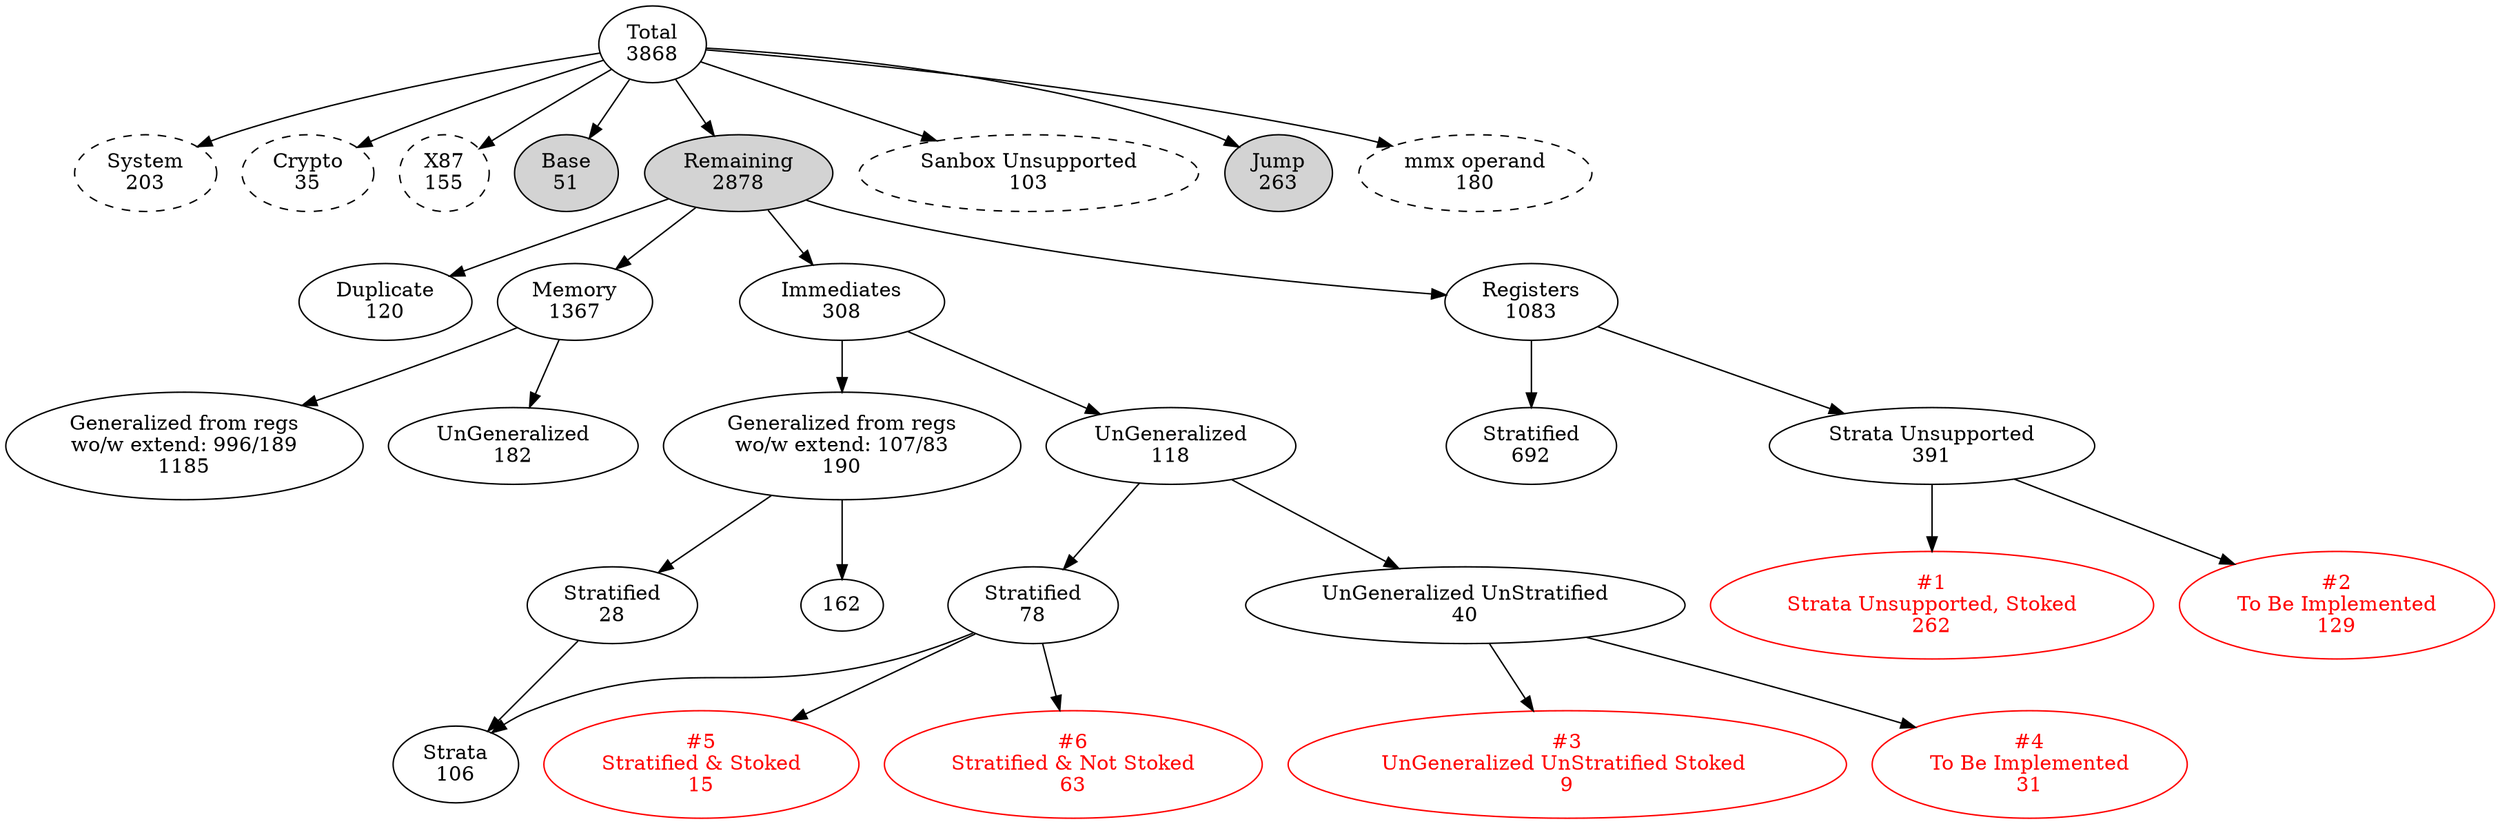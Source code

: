 // dot -Tps imm_stats.dot -o imm_stats.ps
digraph graphname {
    
      
  T [label="Total\n3868"]
    SYS         [style=dashed; label="System\n203"] 
    CRYPTO      [style=dashed; label="Crypto\n35"] 
    X87         [style=dashed; label="X87\n155"] 
    BASE        [style=filled; label="Base\n51"] 
    REM         [style=filled; label="Remaining\n2878"]
    US          [style=dashed; label="Sanbox Unsupported\n103"] 
    JMP         [style=filled; label="Jump\n263"] 
    MMX         [style=dashed; label="mmx operand\n180"] 
  
  T -> SYS  
  T -> CRYPTO  
  T -> X87  
  T -> US  
  T -> BASE  
  T -> REM
  T -> JMP  
  T -> MMX  

  {rank = same; T; }
  {rank = same; SYS; CRYPTO; X87; US; JMP; MMX;  }
  {rank = same; REM, BASE}

  /***************************************************/
  // Remaining

  DUP      [label="Duplicate\n120"] 
  MEM      [label="Memory\n1367"] 
  IMMS [label="Immediates\n308"]
  REGS [label="Registers\n1083"]

  REM -> DUP
  REM -> MEM
  REM -> IMMS
  REM -> REGS
  {rank = same; DUP; MEM; IMMS; REGS;}

  /***************************************************/
  // Registers
  REGS_STRATA [label="Stratified\n692"] 
  REGS_UNSTRATA [label="Strata Unsupported\n391"] 
  REGS_UNSTRATA_STOKED [fontcolor=red; color=red; label="#1\nStrata Unsupported, Stoked\n262"] 
  REGS_TBI [fontcolor=red; color=red; label="#2\nTo Be Implemented\n129"]

  REGS -> REGS_STRATA
  REGS -> REGS_UNSTRATA
  REGS_UNSTRATA -> REGS_UNSTRATA_STOKED
  REGS_UNSTRATA -> REGS_TBI

  {rank = same; REGS_STRATA; REGS_UNSTRATA; }
  {rank = same; REGS_UNSTRATA_STOKED; REGS_TBI; }

  /***************************************************/
  // Memory
  MEM_G [label="Generalized from regs\nwo/w extend: 996/189\n1185"]
  MEM_UG [label="UnGeneralized\n182"]

  MEM -> MEM_G
  MEM -> MEM_UG

  {rank = same; MEM_UG; MEM_G; }

  /***************************************************/
  // Immediates
  G [label="Generalized from regs\nwo/w extend: 107/83\n190"] 
  S1 [label="Stratified\n28"] 
  S [label="Strata\n106"] 
  UG [label="UnGeneralized\n118"] 
  UGUS [label="UnGeneralized UnStratified\n40"]
  S2 [label="Stratified\n78"] 
  UGUSS [fontcolor=red; color=red; label="#3\nUnGeneralized UnStratified Stoked \n9"]
  TBI [fontcolor=red; color=red; label="#4\nTo Be Implemented\n31"]
  S2_STOKED [fontcolor=red; color=red; label="#5\nStratified & Stoked\n15"]
  S2_UNSTOKED [fontcolor=red; color=red; label="#6\nStratified & Not Stoked\n63"]

  IMMS -> G
  IMMS -> UG

  G -> S1 -> S
  G -> 162
  UG -> S2 -> S
  UG -> UGUS -> UGUSS
  UGUS -> TBI
  S2 -> S2_STOKED
  S2 -> S2_UNSTOKED

  {rank = same; IMMS; }
  {rank = same; G; UG; }
  {rank = same; S1; S2; UGUS }
  {rank = same; S; TBI  }
  {rank = same; S2_STOKED;S2_UNSTOKED   }





 }
